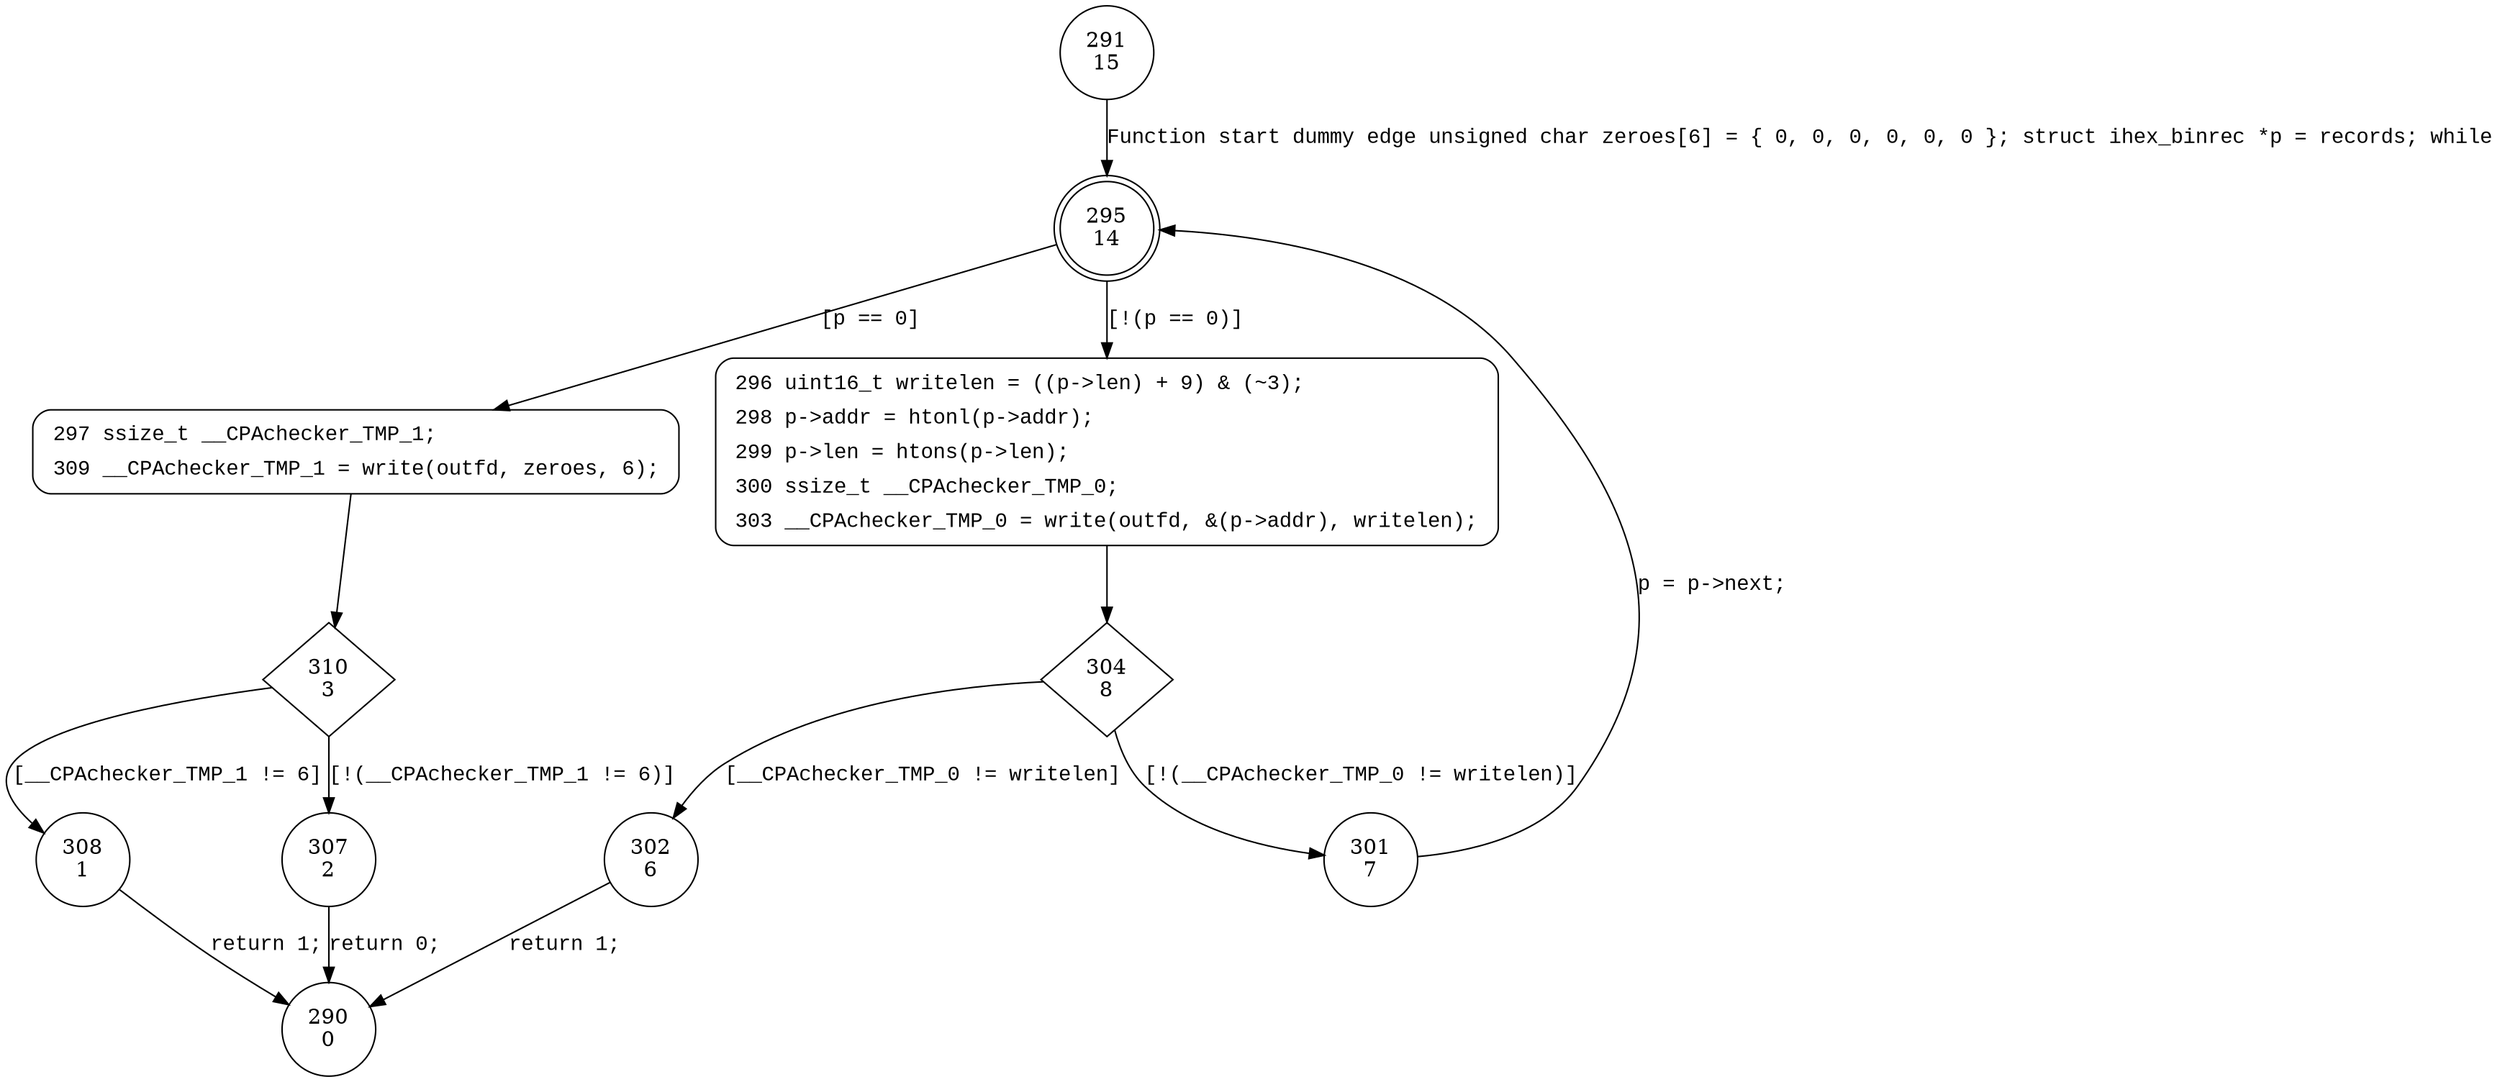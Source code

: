 digraph output_records {
291 [shape="circle" label="291\n15"]
295 [shape="doublecircle" label="295\n14"]
297 [shape="circle" label="297\n5"]
296 [shape="circle" label="296\n13"]
304 [shape="diamond" label="304\n8"]
302 [shape="circle" label="302\n6"]
301 [shape="circle" label="301\n7"]
290 [shape="circle" label="290\n0"]
310 [shape="diamond" label="310\n3"]
308 [shape="circle" label="308\n1"]
307 [shape="circle" label="307\n2"]
296 [style="filled,bold" penwidth="1" fillcolor="white" fontname="Courier New" shape="Mrecord" label=<<table border="0" cellborder="0" cellpadding="3" bgcolor="white"><tr><td align="right">296</td><td align="left">uint16_t writelen = ((p-&gt;len) + 9) &amp; (~3);</td></tr><tr><td align="right">298</td><td align="left">p-&gt;addr = htonl(p-&gt;addr);</td></tr><tr><td align="right">299</td><td align="left">p-&gt;len = htons(p-&gt;len);</td></tr><tr><td align="right">300</td><td align="left">ssize_t __CPAchecker_TMP_0;</td></tr><tr><td align="right">303</td><td align="left">__CPAchecker_TMP_0 = write(outfd, &amp;(p-&gt;addr), writelen);</td></tr></table>>]
296 -> 304[label=""]
297 [style="filled,bold" penwidth="1" fillcolor="white" fontname="Courier New" shape="Mrecord" label=<<table border="0" cellborder="0" cellpadding="3" bgcolor="white"><tr><td align="right">297</td><td align="left">ssize_t __CPAchecker_TMP_1;</td></tr><tr><td align="right">309</td><td align="left">__CPAchecker_TMP_1 = write(outfd, zeroes, 6);</td></tr></table>>]
297 -> 310[label=""]
291 -> 295 [label="Function start dummy edge unsigned char zeroes[6] = { 0, 0, 0, 0, 0, 0 }; struct ihex_binrec *p = records; while" fontname="Courier New"]
295 -> 297 [label="[p == 0]" fontname="Courier New"]
295 -> 296 [label="[!(p == 0)]" fontname="Courier New"]
304 -> 302 [label="[__CPAchecker_TMP_0 != writelen]" fontname="Courier New"]
304 -> 301 [label="[!(__CPAchecker_TMP_0 != writelen)]" fontname="Courier New"]
302 -> 290 [label="return 1;" fontname="Courier New"]
310 -> 308 [label="[__CPAchecker_TMP_1 != 6]" fontname="Courier New"]
310 -> 307 [label="[!(__CPAchecker_TMP_1 != 6)]" fontname="Courier New"]
308 -> 290 [label="return 1;" fontname="Courier New"]
301 -> 295 [label="p = p->next; " fontname="Courier New"]
307 -> 290 [label="return 0;" fontname="Courier New"]
}